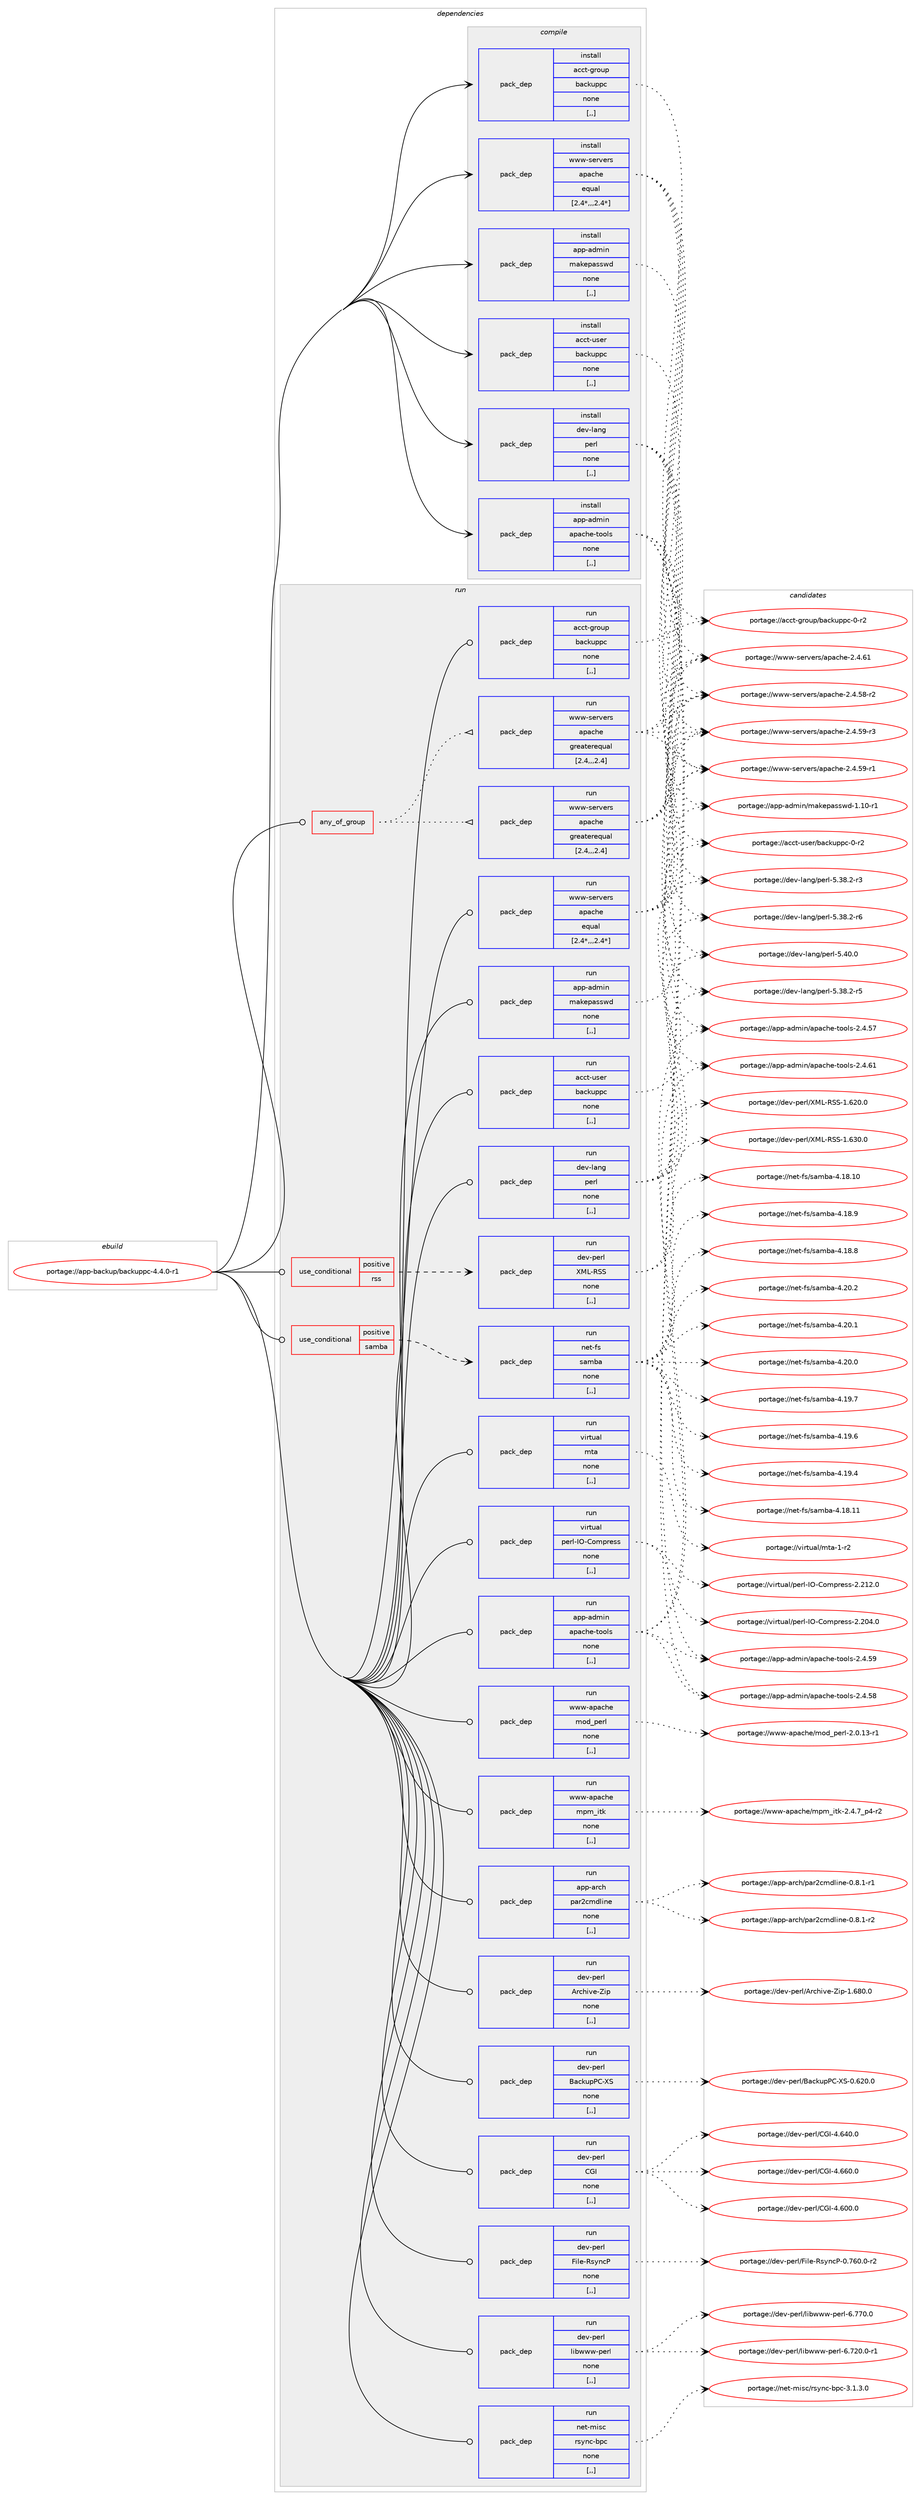 digraph prolog {

# *************
# Graph options
# *************

newrank=true;
concentrate=true;
compound=true;
graph [rankdir=LR,fontname=Helvetica,fontsize=10,ranksep=1.5];#, ranksep=2.5, nodesep=0.2];
edge  [arrowhead=vee];
node  [fontname=Helvetica,fontsize=10];

# **********
# The ebuild
# **********

subgraph cluster_leftcol {
color=gray;
rank=same;
label=<<i>ebuild</i>>;
id [label="portage://app-backup/backuppc-4.4.0-r1", color=red, width=4, href="../app-backup/backuppc-4.4.0-r1.svg"];
}

# ****************
# The dependencies
# ****************

subgraph cluster_midcol {
color=gray;
label=<<i>dependencies</i>>;
subgraph cluster_compile {
fillcolor="#eeeeee";
style=filled;
label=<<i>compile</i>>;
subgraph pack5833 {
dependency8068 [label=<<TABLE BORDER="0" CELLBORDER="1" CELLSPACING="0" CELLPADDING="4" WIDTH="220"><TR><TD ROWSPAN="6" CELLPADDING="30">pack_dep</TD></TR><TR><TD WIDTH="110">install</TD></TR><TR><TD>acct-group</TD></TR><TR><TD>backuppc</TD></TR><TR><TD>none</TD></TR><TR><TD>[,,]</TD></TR></TABLE>>, shape=none, color=blue];
}
id:e -> dependency8068:w [weight=20,style="solid",arrowhead="vee"];
subgraph pack5834 {
dependency8069 [label=<<TABLE BORDER="0" CELLBORDER="1" CELLSPACING="0" CELLPADDING="4" WIDTH="220"><TR><TD ROWSPAN="6" CELLPADDING="30">pack_dep</TD></TR><TR><TD WIDTH="110">install</TD></TR><TR><TD>acct-user</TD></TR><TR><TD>backuppc</TD></TR><TR><TD>none</TD></TR><TR><TD>[,,]</TD></TR></TABLE>>, shape=none, color=blue];
}
id:e -> dependency8069:w [weight=20,style="solid",arrowhead="vee"];
subgraph pack5835 {
dependency8070 [label=<<TABLE BORDER="0" CELLBORDER="1" CELLSPACING="0" CELLPADDING="4" WIDTH="220"><TR><TD ROWSPAN="6" CELLPADDING="30">pack_dep</TD></TR><TR><TD WIDTH="110">install</TD></TR><TR><TD>app-admin</TD></TR><TR><TD>apache-tools</TD></TR><TR><TD>none</TD></TR><TR><TD>[,,]</TD></TR></TABLE>>, shape=none, color=blue];
}
id:e -> dependency8070:w [weight=20,style="solid",arrowhead="vee"];
subgraph pack5836 {
dependency8071 [label=<<TABLE BORDER="0" CELLBORDER="1" CELLSPACING="0" CELLPADDING="4" WIDTH="220"><TR><TD ROWSPAN="6" CELLPADDING="30">pack_dep</TD></TR><TR><TD WIDTH="110">install</TD></TR><TR><TD>app-admin</TD></TR><TR><TD>makepasswd</TD></TR><TR><TD>none</TD></TR><TR><TD>[,,]</TD></TR></TABLE>>, shape=none, color=blue];
}
id:e -> dependency8071:w [weight=20,style="solid",arrowhead="vee"];
subgraph pack5837 {
dependency8072 [label=<<TABLE BORDER="0" CELLBORDER="1" CELLSPACING="0" CELLPADDING="4" WIDTH="220"><TR><TD ROWSPAN="6" CELLPADDING="30">pack_dep</TD></TR><TR><TD WIDTH="110">install</TD></TR><TR><TD>dev-lang</TD></TR><TR><TD>perl</TD></TR><TR><TD>none</TD></TR><TR><TD>[,,]</TD></TR></TABLE>>, shape=none, color=blue];
}
id:e -> dependency8072:w [weight=20,style="solid",arrowhead="vee"];
subgraph pack5838 {
dependency8073 [label=<<TABLE BORDER="0" CELLBORDER="1" CELLSPACING="0" CELLPADDING="4" WIDTH="220"><TR><TD ROWSPAN="6" CELLPADDING="30">pack_dep</TD></TR><TR><TD WIDTH="110">install</TD></TR><TR><TD>www-servers</TD></TR><TR><TD>apache</TD></TR><TR><TD>equal</TD></TR><TR><TD>[2.4*,,,2.4*]</TD></TR></TABLE>>, shape=none, color=blue];
}
id:e -> dependency8073:w [weight=20,style="solid",arrowhead="vee"];
}
subgraph cluster_compileandrun {
fillcolor="#eeeeee";
style=filled;
label=<<i>compile and run</i>>;
}
subgraph cluster_run {
fillcolor="#eeeeee";
style=filled;
label=<<i>run</i>>;
subgraph any26 {
dependency8074 [label=<<TABLE BORDER="0" CELLBORDER="1" CELLSPACING="0" CELLPADDING="4"><TR><TD CELLPADDING="10">any_of_group</TD></TR></TABLE>>, shape=none, color=red];subgraph pack5839 {
dependency8075 [label=<<TABLE BORDER="0" CELLBORDER="1" CELLSPACING="0" CELLPADDING="4" WIDTH="220"><TR><TD ROWSPAN="6" CELLPADDING="30">pack_dep</TD></TR><TR><TD WIDTH="110">run</TD></TR><TR><TD>www-servers</TD></TR><TR><TD>apache</TD></TR><TR><TD>greaterequal</TD></TR><TR><TD>[2.4,,,2.4]</TD></TR></TABLE>>, shape=none, color=blue];
}
dependency8074:e -> dependency8075:w [weight=20,style="dotted",arrowhead="oinv"];
subgraph pack5840 {
dependency8076 [label=<<TABLE BORDER="0" CELLBORDER="1" CELLSPACING="0" CELLPADDING="4" WIDTH="220"><TR><TD ROWSPAN="6" CELLPADDING="30">pack_dep</TD></TR><TR><TD WIDTH="110">run</TD></TR><TR><TD>www-servers</TD></TR><TR><TD>apache</TD></TR><TR><TD>greaterequal</TD></TR><TR><TD>[2.4,,,2.4]</TD></TR></TABLE>>, shape=none, color=blue];
}
dependency8074:e -> dependency8076:w [weight=20,style="dotted",arrowhead="oinv"];
}
id:e -> dependency8074:w [weight=20,style="solid",arrowhead="odot"];
subgraph cond2211 {
dependency8077 [label=<<TABLE BORDER="0" CELLBORDER="1" CELLSPACING="0" CELLPADDING="4"><TR><TD ROWSPAN="3" CELLPADDING="10">use_conditional</TD></TR><TR><TD>positive</TD></TR><TR><TD>rss</TD></TR></TABLE>>, shape=none, color=red];
subgraph pack5841 {
dependency8078 [label=<<TABLE BORDER="0" CELLBORDER="1" CELLSPACING="0" CELLPADDING="4" WIDTH="220"><TR><TD ROWSPAN="6" CELLPADDING="30">pack_dep</TD></TR><TR><TD WIDTH="110">run</TD></TR><TR><TD>dev-perl</TD></TR><TR><TD>XML-RSS</TD></TR><TR><TD>none</TD></TR><TR><TD>[,,]</TD></TR></TABLE>>, shape=none, color=blue];
}
dependency8077:e -> dependency8078:w [weight=20,style="dashed",arrowhead="vee"];
}
id:e -> dependency8077:w [weight=20,style="solid",arrowhead="odot"];
subgraph cond2212 {
dependency8079 [label=<<TABLE BORDER="0" CELLBORDER="1" CELLSPACING="0" CELLPADDING="4"><TR><TD ROWSPAN="3" CELLPADDING="10">use_conditional</TD></TR><TR><TD>positive</TD></TR><TR><TD>samba</TD></TR></TABLE>>, shape=none, color=red];
subgraph pack5842 {
dependency8080 [label=<<TABLE BORDER="0" CELLBORDER="1" CELLSPACING="0" CELLPADDING="4" WIDTH="220"><TR><TD ROWSPAN="6" CELLPADDING="30">pack_dep</TD></TR><TR><TD WIDTH="110">run</TD></TR><TR><TD>net-fs</TD></TR><TR><TD>samba</TD></TR><TR><TD>none</TD></TR><TR><TD>[,,]</TD></TR></TABLE>>, shape=none, color=blue];
}
dependency8079:e -> dependency8080:w [weight=20,style="dashed",arrowhead="vee"];
}
id:e -> dependency8079:w [weight=20,style="solid",arrowhead="odot"];
subgraph pack5843 {
dependency8081 [label=<<TABLE BORDER="0" CELLBORDER="1" CELLSPACING="0" CELLPADDING="4" WIDTH="220"><TR><TD ROWSPAN="6" CELLPADDING="30">pack_dep</TD></TR><TR><TD WIDTH="110">run</TD></TR><TR><TD>acct-group</TD></TR><TR><TD>backuppc</TD></TR><TR><TD>none</TD></TR><TR><TD>[,,]</TD></TR></TABLE>>, shape=none, color=blue];
}
id:e -> dependency8081:w [weight=20,style="solid",arrowhead="odot"];
subgraph pack5844 {
dependency8082 [label=<<TABLE BORDER="0" CELLBORDER="1" CELLSPACING="0" CELLPADDING="4" WIDTH="220"><TR><TD ROWSPAN="6" CELLPADDING="30">pack_dep</TD></TR><TR><TD WIDTH="110">run</TD></TR><TR><TD>acct-user</TD></TR><TR><TD>backuppc</TD></TR><TR><TD>none</TD></TR><TR><TD>[,,]</TD></TR></TABLE>>, shape=none, color=blue];
}
id:e -> dependency8082:w [weight=20,style="solid",arrowhead="odot"];
subgraph pack5845 {
dependency8083 [label=<<TABLE BORDER="0" CELLBORDER="1" CELLSPACING="0" CELLPADDING="4" WIDTH="220"><TR><TD ROWSPAN="6" CELLPADDING="30">pack_dep</TD></TR><TR><TD WIDTH="110">run</TD></TR><TR><TD>app-admin</TD></TR><TR><TD>apache-tools</TD></TR><TR><TD>none</TD></TR><TR><TD>[,,]</TD></TR></TABLE>>, shape=none, color=blue];
}
id:e -> dependency8083:w [weight=20,style="solid",arrowhead="odot"];
subgraph pack5846 {
dependency8084 [label=<<TABLE BORDER="0" CELLBORDER="1" CELLSPACING="0" CELLPADDING="4" WIDTH="220"><TR><TD ROWSPAN="6" CELLPADDING="30">pack_dep</TD></TR><TR><TD WIDTH="110">run</TD></TR><TR><TD>app-admin</TD></TR><TR><TD>makepasswd</TD></TR><TR><TD>none</TD></TR><TR><TD>[,,]</TD></TR></TABLE>>, shape=none, color=blue];
}
id:e -> dependency8084:w [weight=20,style="solid",arrowhead="odot"];
subgraph pack5847 {
dependency8085 [label=<<TABLE BORDER="0" CELLBORDER="1" CELLSPACING="0" CELLPADDING="4" WIDTH="220"><TR><TD ROWSPAN="6" CELLPADDING="30">pack_dep</TD></TR><TR><TD WIDTH="110">run</TD></TR><TR><TD>app-arch</TD></TR><TR><TD>par2cmdline</TD></TR><TR><TD>none</TD></TR><TR><TD>[,,]</TD></TR></TABLE>>, shape=none, color=blue];
}
id:e -> dependency8085:w [weight=20,style="solid",arrowhead="odot"];
subgraph pack5848 {
dependency8086 [label=<<TABLE BORDER="0" CELLBORDER="1" CELLSPACING="0" CELLPADDING="4" WIDTH="220"><TR><TD ROWSPAN="6" CELLPADDING="30">pack_dep</TD></TR><TR><TD WIDTH="110">run</TD></TR><TR><TD>dev-lang</TD></TR><TR><TD>perl</TD></TR><TR><TD>none</TD></TR><TR><TD>[,,]</TD></TR></TABLE>>, shape=none, color=blue];
}
id:e -> dependency8086:w [weight=20,style="solid",arrowhead="odot"];
subgraph pack5849 {
dependency8087 [label=<<TABLE BORDER="0" CELLBORDER="1" CELLSPACING="0" CELLPADDING="4" WIDTH="220"><TR><TD ROWSPAN="6" CELLPADDING="30">pack_dep</TD></TR><TR><TD WIDTH="110">run</TD></TR><TR><TD>dev-perl</TD></TR><TR><TD>Archive-Zip</TD></TR><TR><TD>none</TD></TR><TR><TD>[,,]</TD></TR></TABLE>>, shape=none, color=blue];
}
id:e -> dependency8087:w [weight=20,style="solid",arrowhead="odot"];
subgraph pack5850 {
dependency8088 [label=<<TABLE BORDER="0" CELLBORDER="1" CELLSPACING="0" CELLPADDING="4" WIDTH="220"><TR><TD ROWSPAN="6" CELLPADDING="30">pack_dep</TD></TR><TR><TD WIDTH="110">run</TD></TR><TR><TD>dev-perl</TD></TR><TR><TD>BackupPC-XS</TD></TR><TR><TD>none</TD></TR><TR><TD>[,,]</TD></TR></TABLE>>, shape=none, color=blue];
}
id:e -> dependency8088:w [weight=20,style="solid",arrowhead="odot"];
subgraph pack5851 {
dependency8089 [label=<<TABLE BORDER="0" CELLBORDER="1" CELLSPACING="0" CELLPADDING="4" WIDTH="220"><TR><TD ROWSPAN="6" CELLPADDING="30">pack_dep</TD></TR><TR><TD WIDTH="110">run</TD></TR><TR><TD>dev-perl</TD></TR><TR><TD>CGI</TD></TR><TR><TD>none</TD></TR><TR><TD>[,,]</TD></TR></TABLE>>, shape=none, color=blue];
}
id:e -> dependency8089:w [weight=20,style="solid",arrowhead="odot"];
subgraph pack5852 {
dependency8090 [label=<<TABLE BORDER="0" CELLBORDER="1" CELLSPACING="0" CELLPADDING="4" WIDTH="220"><TR><TD ROWSPAN="6" CELLPADDING="30">pack_dep</TD></TR><TR><TD WIDTH="110">run</TD></TR><TR><TD>dev-perl</TD></TR><TR><TD>File-RsyncP</TD></TR><TR><TD>none</TD></TR><TR><TD>[,,]</TD></TR></TABLE>>, shape=none, color=blue];
}
id:e -> dependency8090:w [weight=20,style="solid",arrowhead="odot"];
subgraph pack5853 {
dependency8091 [label=<<TABLE BORDER="0" CELLBORDER="1" CELLSPACING="0" CELLPADDING="4" WIDTH="220"><TR><TD ROWSPAN="6" CELLPADDING="30">pack_dep</TD></TR><TR><TD WIDTH="110">run</TD></TR><TR><TD>dev-perl</TD></TR><TR><TD>libwww-perl</TD></TR><TR><TD>none</TD></TR><TR><TD>[,,]</TD></TR></TABLE>>, shape=none, color=blue];
}
id:e -> dependency8091:w [weight=20,style="solid",arrowhead="odot"];
subgraph pack5854 {
dependency8092 [label=<<TABLE BORDER="0" CELLBORDER="1" CELLSPACING="0" CELLPADDING="4" WIDTH="220"><TR><TD ROWSPAN="6" CELLPADDING="30">pack_dep</TD></TR><TR><TD WIDTH="110">run</TD></TR><TR><TD>net-misc</TD></TR><TR><TD>rsync-bpc</TD></TR><TR><TD>none</TD></TR><TR><TD>[,,]</TD></TR></TABLE>>, shape=none, color=blue];
}
id:e -> dependency8092:w [weight=20,style="solid",arrowhead="odot"];
subgraph pack5855 {
dependency8093 [label=<<TABLE BORDER="0" CELLBORDER="1" CELLSPACING="0" CELLPADDING="4" WIDTH="220"><TR><TD ROWSPAN="6" CELLPADDING="30">pack_dep</TD></TR><TR><TD WIDTH="110">run</TD></TR><TR><TD>virtual</TD></TR><TR><TD>mta</TD></TR><TR><TD>none</TD></TR><TR><TD>[,,]</TD></TR></TABLE>>, shape=none, color=blue];
}
id:e -> dependency8093:w [weight=20,style="solid",arrowhead="odot"];
subgraph pack5856 {
dependency8094 [label=<<TABLE BORDER="0" CELLBORDER="1" CELLSPACING="0" CELLPADDING="4" WIDTH="220"><TR><TD ROWSPAN="6" CELLPADDING="30">pack_dep</TD></TR><TR><TD WIDTH="110">run</TD></TR><TR><TD>virtual</TD></TR><TR><TD>perl-IO-Compress</TD></TR><TR><TD>none</TD></TR><TR><TD>[,,]</TD></TR></TABLE>>, shape=none, color=blue];
}
id:e -> dependency8094:w [weight=20,style="solid",arrowhead="odot"];
subgraph pack5857 {
dependency8095 [label=<<TABLE BORDER="0" CELLBORDER="1" CELLSPACING="0" CELLPADDING="4" WIDTH="220"><TR><TD ROWSPAN="6" CELLPADDING="30">pack_dep</TD></TR><TR><TD WIDTH="110">run</TD></TR><TR><TD>www-apache</TD></TR><TR><TD>mod_perl</TD></TR><TR><TD>none</TD></TR><TR><TD>[,,]</TD></TR></TABLE>>, shape=none, color=blue];
}
id:e -> dependency8095:w [weight=20,style="solid",arrowhead="odot"];
subgraph pack5858 {
dependency8096 [label=<<TABLE BORDER="0" CELLBORDER="1" CELLSPACING="0" CELLPADDING="4" WIDTH="220"><TR><TD ROWSPAN="6" CELLPADDING="30">pack_dep</TD></TR><TR><TD WIDTH="110">run</TD></TR><TR><TD>www-apache</TD></TR><TR><TD>mpm_itk</TD></TR><TR><TD>none</TD></TR><TR><TD>[,,]</TD></TR></TABLE>>, shape=none, color=blue];
}
id:e -> dependency8096:w [weight=20,style="solid",arrowhead="odot"];
subgraph pack5859 {
dependency8097 [label=<<TABLE BORDER="0" CELLBORDER="1" CELLSPACING="0" CELLPADDING="4" WIDTH="220"><TR><TD ROWSPAN="6" CELLPADDING="30">pack_dep</TD></TR><TR><TD WIDTH="110">run</TD></TR><TR><TD>www-servers</TD></TR><TR><TD>apache</TD></TR><TR><TD>equal</TD></TR><TR><TD>[2.4*,,,2.4*]</TD></TR></TABLE>>, shape=none, color=blue];
}
id:e -> dependency8097:w [weight=20,style="solid",arrowhead="odot"];
}
}

# **************
# The candidates
# **************

subgraph cluster_choices {
rank=same;
color=gray;
label=<<i>candidates</i>>;

subgraph choice5833 {
color=black;
nodesep=1;
choice97999911645103114111117112479897991071171121129945484511450 [label="portage://acct-group/backuppc-0-r2", color=red, width=4,href="../acct-group/backuppc-0-r2.svg"];
dependency8068:e -> choice97999911645103114111117112479897991071171121129945484511450:w [style=dotted,weight="100"];
}
subgraph choice5834 {
color=black;
nodesep=1;
choice97999911645117115101114479897991071171121129945484511450 [label="portage://acct-user/backuppc-0-r2", color=red, width=4,href="../acct-user/backuppc-0-r2.svg"];
dependency8069:e -> choice97999911645117115101114479897991071171121129945484511450:w [style=dotted,weight="100"];
}
subgraph choice5835 {
color=black;
nodesep=1;
choice971121124597100109105110479711297991041014511611111110811545504652465449 [label="portage://app-admin/apache-tools-2.4.61", color=red, width=4,href="../app-admin/apache-tools-2.4.61.svg"];
choice971121124597100109105110479711297991041014511611111110811545504652465357 [label="portage://app-admin/apache-tools-2.4.59", color=red, width=4,href="../app-admin/apache-tools-2.4.59.svg"];
choice971121124597100109105110479711297991041014511611111110811545504652465356 [label="portage://app-admin/apache-tools-2.4.58", color=red, width=4,href="../app-admin/apache-tools-2.4.58.svg"];
choice971121124597100109105110479711297991041014511611111110811545504652465355 [label="portage://app-admin/apache-tools-2.4.57", color=red, width=4,href="../app-admin/apache-tools-2.4.57.svg"];
dependency8070:e -> choice971121124597100109105110479711297991041014511611111110811545504652465449:w [style=dotted,weight="100"];
dependency8070:e -> choice971121124597100109105110479711297991041014511611111110811545504652465357:w [style=dotted,weight="100"];
dependency8070:e -> choice971121124597100109105110479711297991041014511611111110811545504652465356:w [style=dotted,weight="100"];
dependency8070:e -> choice971121124597100109105110479711297991041014511611111110811545504652465355:w [style=dotted,weight="100"];
}
subgraph choice5836 {
color=black;
nodesep=1;
choice97112112459710010910511047109971071011129711511511910045494649484511449 [label="portage://app-admin/makepasswd-1.10-r1", color=red, width=4,href="../app-admin/makepasswd-1.10-r1.svg"];
dependency8071:e -> choice97112112459710010910511047109971071011129711511511910045494649484511449:w [style=dotted,weight="100"];
}
subgraph choice5837 {
color=black;
nodesep=1;
choice10010111845108971101034711210111410845534652484648 [label="portage://dev-lang/perl-5.40.0", color=red, width=4,href="../dev-lang/perl-5.40.0.svg"];
choice100101118451089711010347112101114108455346515646504511454 [label="portage://dev-lang/perl-5.38.2-r6", color=red, width=4,href="../dev-lang/perl-5.38.2-r6.svg"];
choice100101118451089711010347112101114108455346515646504511453 [label="portage://dev-lang/perl-5.38.2-r5", color=red, width=4,href="../dev-lang/perl-5.38.2-r5.svg"];
choice100101118451089711010347112101114108455346515646504511451 [label="portage://dev-lang/perl-5.38.2-r3", color=red, width=4,href="../dev-lang/perl-5.38.2-r3.svg"];
dependency8072:e -> choice10010111845108971101034711210111410845534652484648:w [style=dotted,weight="100"];
dependency8072:e -> choice100101118451089711010347112101114108455346515646504511454:w [style=dotted,weight="100"];
dependency8072:e -> choice100101118451089711010347112101114108455346515646504511453:w [style=dotted,weight="100"];
dependency8072:e -> choice100101118451089711010347112101114108455346515646504511451:w [style=dotted,weight="100"];
}
subgraph choice5838 {
color=black;
nodesep=1;
choice119119119451151011141181011141154797112979910410145504652465449 [label="portage://www-servers/apache-2.4.61", color=red, width=4,href="../www-servers/apache-2.4.61.svg"];
choice1191191194511510111411810111411547971129799104101455046524653574511451 [label="portage://www-servers/apache-2.4.59-r3", color=red, width=4,href="../www-servers/apache-2.4.59-r3.svg"];
choice1191191194511510111411810111411547971129799104101455046524653574511449 [label="portage://www-servers/apache-2.4.59-r1", color=red, width=4,href="../www-servers/apache-2.4.59-r1.svg"];
choice1191191194511510111411810111411547971129799104101455046524653564511450 [label="portage://www-servers/apache-2.4.58-r2", color=red, width=4,href="../www-servers/apache-2.4.58-r2.svg"];
dependency8073:e -> choice119119119451151011141181011141154797112979910410145504652465449:w [style=dotted,weight="100"];
dependency8073:e -> choice1191191194511510111411810111411547971129799104101455046524653574511451:w [style=dotted,weight="100"];
dependency8073:e -> choice1191191194511510111411810111411547971129799104101455046524653574511449:w [style=dotted,weight="100"];
dependency8073:e -> choice1191191194511510111411810111411547971129799104101455046524653564511450:w [style=dotted,weight="100"];
}
subgraph choice5839 {
color=black;
nodesep=1;
choice119119119451151011141181011141154797112979910410145504652465449 [label="portage://www-servers/apache-2.4.61", color=red, width=4,href="../www-servers/apache-2.4.61.svg"];
choice1191191194511510111411810111411547971129799104101455046524653574511451 [label="portage://www-servers/apache-2.4.59-r3", color=red, width=4,href="../www-servers/apache-2.4.59-r3.svg"];
choice1191191194511510111411810111411547971129799104101455046524653574511449 [label="portage://www-servers/apache-2.4.59-r1", color=red, width=4,href="../www-servers/apache-2.4.59-r1.svg"];
choice1191191194511510111411810111411547971129799104101455046524653564511450 [label="portage://www-servers/apache-2.4.58-r2", color=red, width=4,href="../www-servers/apache-2.4.58-r2.svg"];
dependency8075:e -> choice119119119451151011141181011141154797112979910410145504652465449:w [style=dotted,weight="100"];
dependency8075:e -> choice1191191194511510111411810111411547971129799104101455046524653574511451:w [style=dotted,weight="100"];
dependency8075:e -> choice1191191194511510111411810111411547971129799104101455046524653574511449:w [style=dotted,weight="100"];
dependency8075:e -> choice1191191194511510111411810111411547971129799104101455046524653564511450:w [style=dotted,weight="100"];
}
subgraph choice5840 {
color=black;
nodesep=1;
choice119119119451151011141181011141154797112979910410145504652465449 [label="portage://www-servers/apache-2.4.61", color=red, width=4,href="../www-servers/apache-2.4.61.svg"];
choice1191191194511510111411810111411547971129799104101455046524653574511451 [label="portage://www-servers/apache-2.4.59-r3", color=red, width=4,href="../www-servers/apache-2.4.59-r3.svg"];
choice1191191194511510111411810111411547971129799104101455046524653574511449 [label="portage://www-servers/apache-2.4.59-r1", color=red, width=4,href="../www-servers/apache-2.4.59-r1.svg"];
choice1191191194511510111411810111411547971129799104101455046524653564511450 [label="portage://www-servers/apache-2.4.58-r2", color=red, width=4,href="../www-servers/apache-2.4.58-r2.svg"];
dependency8076:e -> choice119119119451151011141181011141154797112979910410145504652465449:w [style=dotted,weight="100"];
dependency8076:e -> choice1191191194511510111411810111411547971129799104101455046524653574511451:w [style=dotted,weight="100"];
dependency8076:e -> choice1191191194511510111411810111411547971129799104101455046524653574511449:w [style=dotted,weight="100"];
dependency8076:e -> choice1191191194511510111411810111411547971129799104101455046524653564511450:w [style=dotted,weight="100"];
}
subgraph choice5841 {
color=black;
nodesep=1;
choice1001011184511210111410847887776458283834549465451484648 [label="portage://dev-perl/XML-RSS-1.630.0", color=red, width=4,href="../dev-perl/XML-RSS-1.630.0.svg"];
choice1001011184511210111410847887776458283834549465450484648 [label="portage://dev-perl/XML-RSS-1.620.0", color=red, width=4,href="../dev-perl/XML-RSS-1.620.0.svg"];
dependency8078:e -> choice1001011184511210111410847887776458283834549465451484648:w [style=dotted,weight="100"];
dependency8078:e -> choice1001011184511210111410847887776458283834549465450484648:w [style=dotted,weight="100"];
}
subgraph choice5842 {
color=black;
nodesep=1;
choice110101116451021154711597109989745524650484650 [label="portage://net-fs/samba-4.20.2", color=red, width=4,href="../net-fs/samba-4.20.2.svg"];
choice110101116451021154711597109989745524650484649 [label="portage://net-fs/samba-4.20.1", color=red, width=4,href="../net-fs/samba-4.20.1.svg"];
choice110101116451021154711597109989745524650484648 [label="portage://net-fs/samba-4.20.0", color=red, width=4,href="../net-fs/samba-4.20.0.svg"];
choice110101116451021154711597109989745524649574655 [label="portage://net-fs/samba-4.19.7", color=red, width=4,href="../net-fs/samba-4.19.7.svg"];
choice110101116451021154711597109989745524649574654 [label="portage://net-fs/samba-4.19.6", color=red, width=4,href="../net-fs/samba-4.19.6.svg"];
choice110101116451021154711597109989745524649574652 [label="portage://net-fs/samba-4.19.4", color=red, width=4,href="../net-fs/samba-4.19.4.svg"];
choice11010111645102115471159710998974552464956464949 [label="portage://net-fs/samba-4.18.11", color=red, width=4,href="../net-fs/samba-4.18.11.svg"];
choice11010111645102115471159710998974552464956464948 [label="portage://net-fs/samba-4.18.10", color=red, width=4,href="../net-fs/samba-4.18.10.svg"];
choice110101116451021154711597109989745524649564657 [label="portage://net-fs/samba-4.18.9", color=red, width=4,href="../net-fs/samba-4.18.9.svg"];
choice110101116451021154711597109989745524649564656 [label="portage://net-fs/samba-4.18.8", color=red, width=4,href="../net-fs/samba-4.18.8.svg"];
dependency8080:e -> choice110101116451021154711597109989745524650484650:w [style=dotted,weight="100"];
dependency8080:e -> choice110101116451021154711597109989745524650484649:w [style=dotted,weight="100"];
dependency8080:e -> choice110101116451021154711597109989745524650484648:w [style=dotted,weight="100"];
dependency8080:e -> choice110101116451021154711597109989745524649574655:w [style=dotted,weight="100"];
dependency8080:e -> choice110101116451021154711597109989745524649574654:w [style=dotted,weight="100"];
dependency8080:e -> choice110101116451021154711597109989745524649574652:w [style=dotted,weight="100"];
dependency8080:e -> choice11010111645102115471159710998974552464956464949:w [style=dotted,weight="100"];
dependency8080:e -> choice11010111645102115471159710998974552464956464948:w [style=dotted,weight="100"];
dependency8080:e -> choice110101116451021154711597109989745524649564657:w [style=dotted,weight="100"];
dependency8080:e -> choice110101116451021154711597109989745524649564656:w [style=dotted,weight="100"];
}
subgraph choice5843 {
color=black;
nodesep=1;
choice97999911645103114111117112479897991071171121129945484511450 [label="portage://acct-group/backuppc-0-r2", color=red, width=4,href="../acct-group/backuppc-0-r2.svg"];
dependency8081:e -> choice97999911645103114111117112479897991071171121129945484511450:w [style=dotted,weight="100"];
}
subgraph choice5844 {
color=black;
nodesep=1;
choice97999911645117115101114479897991071171121129945484511450 [label="portage://acct-user/backuppc-0-r2", color=red, width=4,href="../acct-user/backuppc-0-r2.svg"];
dependency8082:e -> choice97999911645117115101114479897991071171121129945484511450:w [style=dotted,weight="100"];
}
subgraph choice5845 {
color=black;
nodesep=1;
choice971121124597100109105110479711297991041014511611111110811545504652465449 [label="portage://app-admin/apache-tools-2.4.61", color=red, width=4,href="../app-admin/apache-tools-2.4.61.svg"];
choice971121124597100109105110479711297991041014511611111110811545504652465357 [label="portage://app-admin/apache-tools-2.4.59", color=red, width=4,href="../app-admin/apache-tools-2.4.59.svg"];
choice971121124597100109105110479711297991041014511611111110811545504652465356 [label="portage://app-admin/apache-tools-2.4.58", color=red, width=4,href="../app-admin/apache-tools-2.4.58.svg"];
choice971121124597100109105110479711297991041014511611111110811545504652465355 [label="portage://app-admin/apache-tools-2.4.57", color=red, width=4,href="../app-admin/apache-tools-2.4.57.svg"];
dependency8083:e -> choice971121124597100109105110479711297991041014511611111110811545504652465449:w [style=dotted,weight="100"];
dependency8083:e -> choice971121124597100109105110479711297991041014511611111110811545504652465357:w [style=dotted,weight="100"];
dependency8083:e -> choice971121124597100109105110479711297991041014511611111110811545504652465356:w [style=dotted,weight="100"];
dependency8083:e -> choice971121124597100109105110479711297991041014511611111110811545504652465355:w [style=dotted,weight="100"];
}
subgraph choice5846 {
color=black;
nodesep=1;
choice97112112459710010910511047109971071011129711511511910045494649484511449 [label="portage://app-admin/makepasswd-1.10-r1", color=red, width=4,href="../app-admin/makepasswd-1.10-r1.svg"];
dependency8084:e -> choice97112112459710010910511047109971071011129711511511910045494649484511449:w [style=dotted,weight="100"];
}
subgraph choice5847 {
color=black;
nodesep=1;
choice97112112459711499104471129711450991091001081051101014548465646494511450 [label="portage://app-arch/par2cmdline-0.8.1-r2", color=red, width=4,href="../app-arch/par2cmdline-0.8.1-r2.svg"];
choice97112112459711499104471129711450991091001081051101014548465646494511449 [label="portage://app-arch/par2cmdline-0.8.1-r1", color=red, width=4,href="../app-arch/par2cmdline-0.8.1-r1.svg"];
dependency8085:e -> choice97112112459711499104471129711450991091001081051101014548465646494511450:w [style=dotted,weight="100"];
dependency8085:e -> choice97112112459711499104471129711450991091001081051101014548465646494511449:w [style=dotted,weight="100"];
}
subgraph choice5848 {
color=black;
nodesep=1;
choice10010111845108971101034711210111410845534652484648 [label="portage://dev-lang/perl-5.40.0", color=red, width=4,href="../dev-lang/perl-5.40.0.svg"];
choice100101118451089711010347112101114108455346515646504511454 [label="portage://dev-lang/perl-5.38.2-r6", color=red, width=4,href="../dev-lang/perl-5.38.2-r6.svg"];
choice100101118451089711010347112101114108455346515646504511453 [label="portage://dev-lang/perl-5.38.2-r5", color=red, width=4,href="../dev-lang/perl-5.38.2-r5.svg"];
choice100101118451089711010347112101114108455346515646504511451 [label="portage://dev-lang/perl-5.38.2-r3", color=red, width=4,href="../dev-lang/perl-5.38.2-r3.svg"];
dependency8086:e -> choice10010111845108971101034711210111410845534652484648:w [style=dotted,weight="100"];
dependency8086:e -> choice100101118451089711010347112101114108455346515646504511454:w [style=dotted,weight="100"];
dependency8086:e -> choice100101118451089711010347112101114108455346515646504511453:w [style=dotted,weight="100"];
dependency8086:e -> choice100101118451089711010347112101114108455346515646504511451:w [style=dotted,weight="100"];
}
subgraph choice5849 {
color=black;
nodesep=1;
choice1001011184511210111410847651149910410511810145901051124549465456484648 [label="portage://dev-perl/Archive-Zip-1.680.0", color=red, width=4,href="../dev-perl/Archive-Zip-1.680.0.svg"];
dependency8087:e -> choice1001011184511210111410847651149910410511810145901051124549465456484648:w [style=dotted,weight="100"];
}
subgraph choice5850 {
color=black;
nodesep=1;
choice100101118451121011141084766979910711711280674588834548465450484648 [label="portage://dev-perl/BackupPC-XS-0.620.0", color=red, width=4,href="../dev-perl/BackupPC-XS-0.620.0.svg"];
dependency8088:e -> choice100101118451121011141084766979910711711280674588834548465450484648:w [style=dotted,weight="100"];
}
subgraph choice5851 {
color=black;
nodesep=1;
choice10010111845112101114108476771734552465454484648 [label="portage://dev-perl/CGI-4.660.0", color=red, width=4,href="../dev-perl/CGI-4.660.0.svg"];
choice10010111845112101114108476771734552465452484648 [label="portage://dev-perl/CGI-4.640.0", color=red, width=4,href="../dev-perl/CGI-4.640.0.svg"];
choice10010111845112101114108476771734552465448484648 [label="portage://dev-perl/CGI-4.600.0", color=red, width=4,href="../dev-perl/CGI-4.600.0.svg"];
dependency8089:e -> choice10010111845112101114108476771734552465454484648:w [style=dotted,weight="100"];
dependency8089:e -> choice10010111845112101114108476771734552465452484648:w [style=dotted,weight="100"];
dependency8089:e -> choice10010111845112101114108476771734552465448484648:w [style=dotted,weight="100"];
}
subgraph choice5852 {
color=black;
nodesep=1;
choice1001011184511210111410847701051081014582115121110998045484655544846484511450 [label="portage://dev-perl/File-RsyncP-0.760.0-r2", color=red, width=4,href="../dev-perl/File-RsyncP-0.760.0-r2.svg"];
dependency8090:e -> choice1001011184511210111410847701051081014582115121110998045484655544846484511450:w [style=dotted,weight="100"];
}
subgraph choice5853 {
color=black;
nodesep=1;
choice100101118451121011141084710810598119119119451121011141084554465555484648 [label="portage://dev-perl/libwww-perl-6.770.0", color=red, width=4,href="../dev-perl/libwww-perl-6.770.0.svg"];
choice1001011184511210111410847108105981191191194511210111410845544655504846484511449 [label="portage://dev-perl/libwww-perl-6.720.0-r1", color=red, width=4,href="../dev-perl/libwww-perl-6.720.0-r1.svg"];
dependency8091:e -> choice100101118451121011141084710810598119119119451121011141084554465555484648:w [style=dotted,weight="100"];
dependency8091:e -> choice1001011184511210111410847108105981191191194511210111410845544655504846484511449:w [style=dotted,weight="100"];
}
subgraph choice5854 {
color=black;
nodesep=1;
choice110101116451091051159947114115121110994598112994551464946514648 [label="portage://net-misc/rsync-bpc-3.1.3.0", color=red, width=4,href="../net-misc/rsync-bpc-3.1.3.0.svg"];
dependency8092:e -> choice110101116451091051159947114115121110994598112994551464946514648:w [style=dotted,weight="100"];
}
subgraph choice5855 {
color=black;
nodesep=1;
choice11810511411611797108471091169745494511450 [label="portage://virtual/mta-1-r2", color=red, width=4,href="../virtual/mta-1-r2.svg"];
dependency8093:e -> choice11810511411611797108471091169745494511450:w [style=dotted,weight="100"];
}
subgraph choice5856 {
color=black;
nodesep=1;
choice118105114116117971084711210111410845737945671111091121141011151154550465049504648 [label="portage://virtual/perl-IO-Compress-2.212.0", color=red, width=4,href="../virtual/perl-IO-Compress-2.212.0.svg"];
choice118105114116117971084711210111410845737945671111091121141011151154550465048524648 [label="portage://virtual/perl-IO-Compress-2.204.0", color=red, width=4,href="../virtual/perl-IO-Compress-2.204.0.svg"];
dependency8094:e -> choice118105114116117971084711210111410845737945671111091121141011151154550465049504648:w [style=dotted,weight="100"];
dependency8094:e -> choice118105114116117971084711210111410845737945671111091121141011151154550465048524648:w [style=dotted,weight="100"];
}
subgraph choice5857 {
color=black;
nodesep=1;
choice119119119459711297991041014710911110095112101114108455046484649514511449 [label="portage://www-apache/mod_perl-2.0.13-r1", color=red, width=4,href="../www-apache/mod_perl-2.0.13-r1.svg"];
dependency8095:e -> choice119119119459711297991041014710911110095112101114108455046484649514511449:w [style=dotted,weight="100"];
}
subgraph choice5858 {
color=black;
nodesep=1;
choice11911911945971129799104101471091121099510511610745504652465595112524511450 [label="portage://www-apache/mpm_itk-2.4.7_p4-r2", color=red, width=4,href="../www-apache/mpm_itk-2.4.7_p4-r2.svg"];
dependency8096:e -> choice11911911945971129799104101471091121099510511610745504652465595112524511450:w [style=dotted,weight="100"];
}
subgraph choice5859 {
color=black;
nodesep=1;
choice119119119451151011141181011141154797112979910410145504652465449 [label="portage://www-servers/apache-2.4.61", color=red, width=4,href="../www-servers/apache-2.4.61.svg"];
choice1191191194511510111411810111411547971129799104101455046524653574511451 [label="portage://www-servers/apache-2.4.59-r3", color=red, width=4,href="../www-servers/apache-2.4.59-r3.svg"];
choice1191191194511510111411810111411547971129799104101455046524653574511449 [label="portage://www-servers/apache-2.4.59-r1", color=red, width=4,href="../www-servers/apache-2.4.59-r1.svg"];
choice1191191194511510111411810111411547971129799104101455046524653564511450 [label="portage://www-servers/apache-2.4.58-r2", color=red, width=4,href="../www-servers/apache-2.4.58-r2.svg"];
dependency8097:e -> choice119119119451151011141181011141154797112979910410145504652465449:w [style=dotted,weight="100"];
dependency8097:e -> choice1191191194511510111411810111411547971129799104101455046524653574511451:w [style=dotted,weight="100"];
dependency8097:e -> choice1191191194511510111411810111411547971129799104101455046524653574511449:w [style=dotted,weight="100"];
dependency8097:e -> choice1191191194511510111411810111411547971129799104101455046524653564511450:w [style=dotted,weight="100"];
}
}

}
